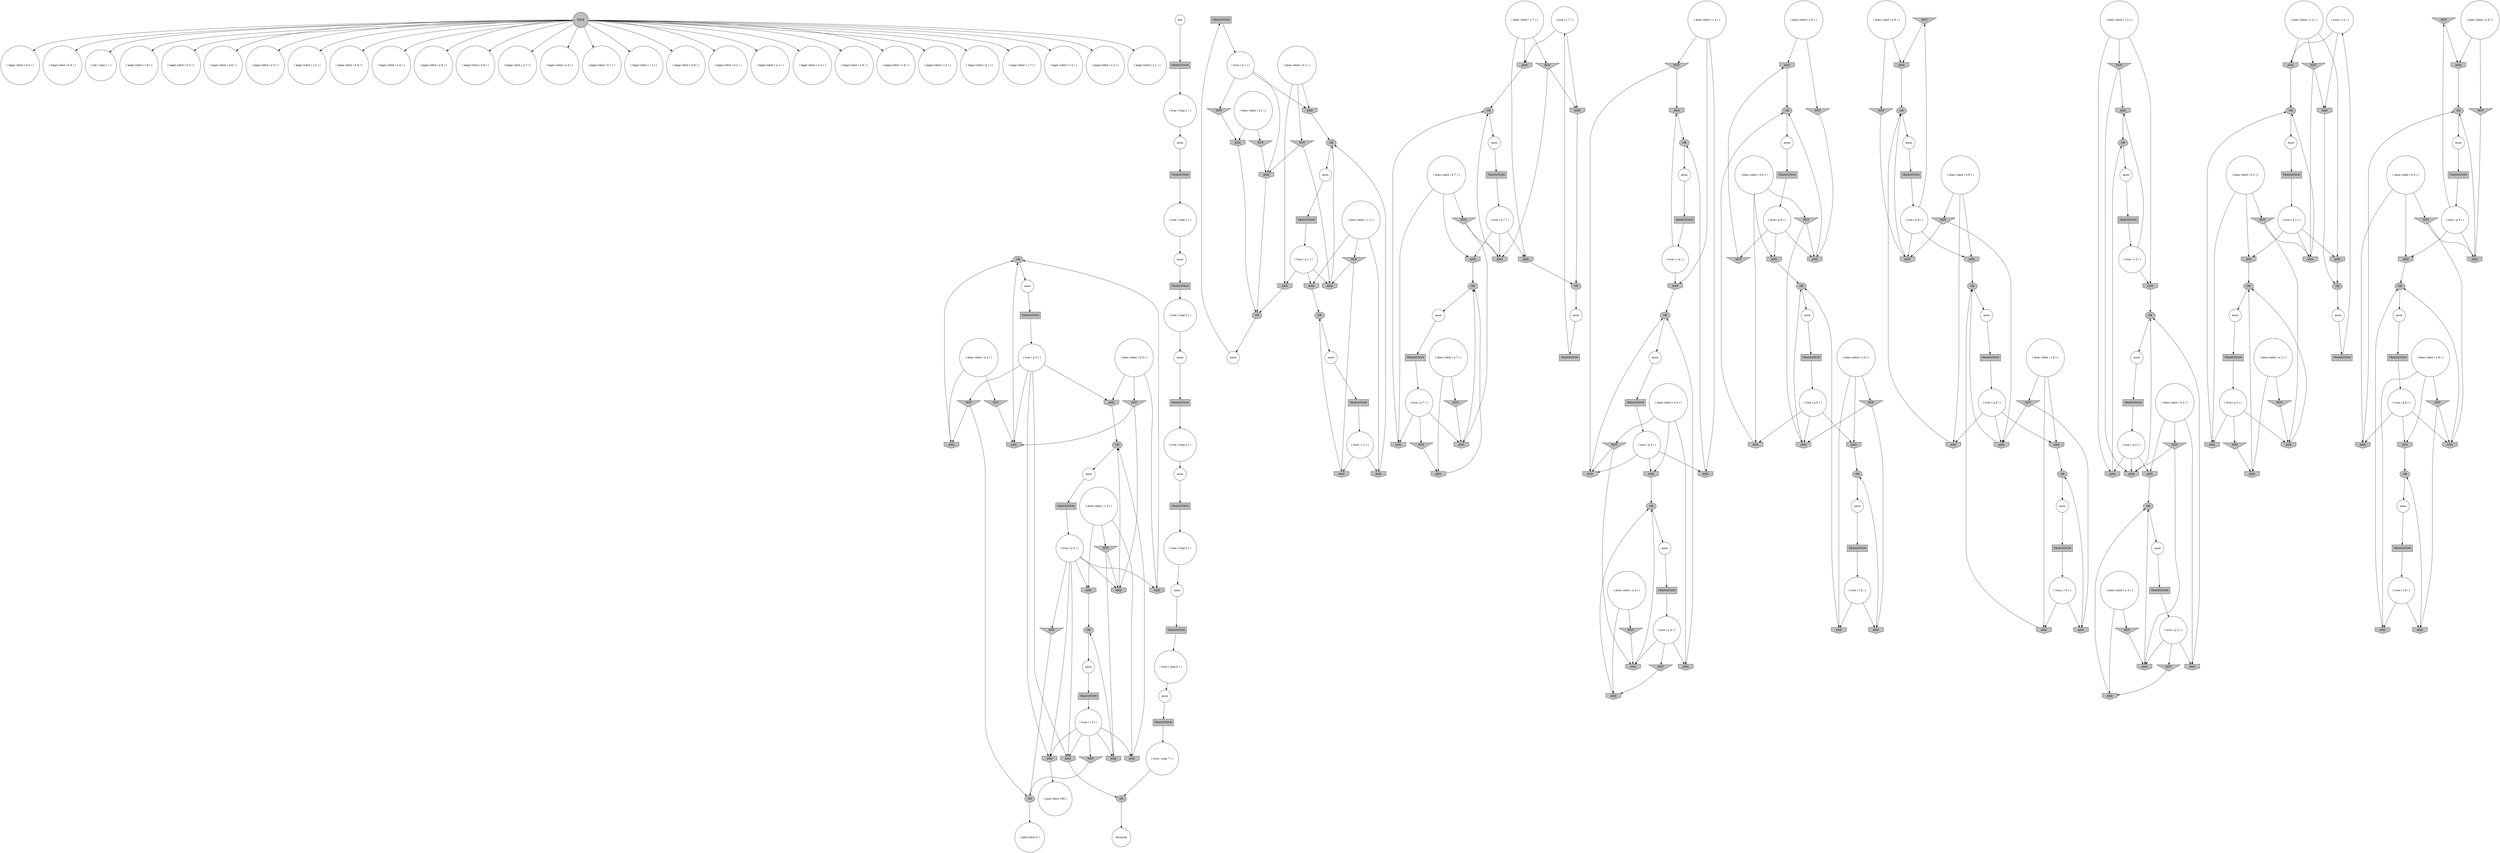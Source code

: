 digraph propNet
{
	"@76d3046"[shape=circle, style= filled, fillcolor=white, label="( legal robot ( b 4 ) )"]; 
	"@54d1f0ad"[shape=ellipse, style= filled, fillcolor=grey, label="OR"]; "@54d1f0ad"->"@2310195c"; 
	"@12d91987"[shape=box, style= filled, fillcolor=grey, label="TRANSITION"]; "@12d91987"->"@55a517bd"; 
	"@cc749e4"[shape=invtriangle, style= filled, fillcolor=grey, label="NOT"]; "@cc749e4"->"@4d12bc7b"; "@cc749e4"->"@34a083f2"; 
	"@62f04dae"[shape=circle, style= filled, fillcolor=white, label="( true ( r 7 ) )"]; "@62f04dae"->"@29d602b3"; "@62f04dae"->"@5c429be9"; 
	"@1d91eb90"[shape=invtriangle, style= filled, fillcolor=grey, label="NOT"]; "@1d91eb90"->"@1f98a654"; "@1d91eb90"->"@54011d95"; 
	"@1ad997f9"[shape=invhouse, style= filled, fillcolor=grey, label="AND"]; "@1ad997f9"->"@4cba8fce"; 
	"@7686b376"[shape=invhouse, style= filled, fillcolor=grey, label="AND"]; "@7686b376"->"@37285252"; 
	"@69c5a33b"[shape=invhouse, style= filled, fillcolor=grey, label="AND"]; "@69c5a33b"->"@75f0f8ff"; 
	"@3e29b849"[shape=invtriangle, style= filled, fillcolor=grey, label="NOT"]; "@3e29b849"->"@2501e081"; 
	"@5fb45ddc"[shape=circle, style= filled, fillcolor=white, label="( true ( p 8 ) )"]; "@5fb45ddc"->"@3e29b849"; "@5fb45ddc"->"@c65fb1"; "@5fb45ddc"->"@17e319a"; 
	"@6001ef4b"[shape=box, style= filled, fillcolor=grey, label="TRANSITION"]; "@6001ef4b"->"@390b755d"; 
	"@117c4779"[shape=circle, style= filled, fillcolor=white, label="( legal robot ( b 5 ) )"]; 
	"@4d83da96"[shape=circle, style= filled, fillcolor=white, label="( init ( step 1 ) )"]; 
	"@6c3744bc"[shape=circle, style= filled, fillcolor=white, label="anon"]; "@6c3744bc"->"@54992725"; 
	"@74914a0a"[shape=invhouse, style= filled, fillcolor=grey, label="AND"]; "@74914a0a"->"@2081ca25"; 
	"@3b48a8e6"[shape=box, style= filled, fillcolor=grey, label="TRANSITION"]; "@3b48a8e6"->"@4c5b55a9"; 
	"@15837e8"[shape=circle, style= filled, fillcolor=white, label="( true ( r 2 ) )"]; "@15837e8"->"@39b1ff47"; "@15837e8"->"@41d753b7"; 
	"@164ca42b"[shape=invtriangle, style= filled, fillcolor=grey, label="NOT"]; "@164ca42b"->"@1ae0e7d"; 
	"@5e53bbfa"[shape=invhouse, style= filled, fillcolor=grey, label="AND"]; "@5e53bbfa"->"@5f99ea3c"; 
	"@70da8742"[shape=invtriangle, style= filled, fillcolor=grey, label="NOT"]; "@70da8742"->"@1ae637f0"; 
	"@466c137c"[shape=invhouse, style= filled, fillcolor=grey, label="AND"]; "@466c137c"->"@47d6b049"; 
	"@190c0fa7"[shape=invhouse, style= filled, fillcolor=grey, label="AND"]; "@190c0fa7"->"@3f9f76a5"; 
	"@4cba8fce"[shape=ellipse, style= filled, fillcolor=grey, label="OR"]; "@4cba8fce"->"@6c3744bc"; 
	"@6204904d"[shape=box, style= filled, fillcolor=grey, label="TRANSITION"]; "@6204904d"->"@2f87fafc"; 
	"@5dbb6a69"[shape=box, style= filled, fillcolor=grey, label="TRANSITION"]; "@5dbb6a69"->"@7cfae78f"; 
	"@6b1af7bb"[shape=box, style= filled, fillcolor=grey, label="TRANSITION"]; "@6b1af7bb"->"@f6a8823"; 
	"@36b1be82"[shape=circle, style= filled, fillcolor=white, label="( legal robot ( c 8 ) )"]; 
	"@9f6f3dc"[shape=circle, style= filled, fillcolor=white, label="anon"]; "@9f6f3dc"->"@12d91987"; 
	"@62e59e40"[shape=circle, style= filled, fillcolor=white, label="( does robot ( c 5 ) )"]; "@62e59e40"->"@3a3f4a21"; "@62e59e40"->"@1d9d96b1"; "@62e59e40"->"@5da0b94d"; 
	"@5da0b94d"[shape=invhouse, style= filled, fillcolor=grey, label="AND"]; "@5da0b94d"->"@4c6030f9"; 
	"@50baa573"[shape=invtriangle, style= filled, fillcolor=grey, label="NOT"]; "@50baa573"->"@dc44a6d"; 
	"@db2e44d"[shape=circle, style= filled, fillcolor=white, label="( true ( r 4 ) )"]; "@db2e44d"->"@1ad997f9"; "@db2e44d"->"@7686b376"; 
	"@c7f5bf9"[shape=invhouse, style= filled, fillcolor=grey, label="AND"]; "@c7f5bf9"->"@54d1f0ad"; 
	"@3e7c609"[shape=invtriangle, style= filled, fillcolor=grey, label="NOT"]; "@3e7c609"->"@dc44a6d"; "@3e7c609"->"@4c18fa85"; 
	"@c65fb1"[shape=invhouse, style= filled, fillcolor=grey, label="AND"]; "@c65fb1"->"@5f99ea3c"; 
	"@1f6b69d7"[shape=circle, style= filled, fillcolor=white, label="anon"]; "@1f6b69d7"->"@1f05562b"; 
	"@17e319a"[shape=invhouse, style= filled, fillcolor=grey, label="AND"]; "@17e319a"->"@37f808e6"; 
	"@758c3b7"[shape=box, style= filled, fillcolor=grey, label="TRANSITION"]; "@758c3b7"->"@32d35f5f"; 
	"@3b0e2558"[shape=ellipse, style= filled, fillcolor=grey, label="OR"]; "@3b0e2558"->"@1db5d2b2"; 
	"@4c18fa85"[shape=invhouse, style= filled, fillcolor=grey, label="AND"]; "@4c18fa85"->"@37285252"; 
	"@2c18b492"[shape=ellipse, style= filled, fillcolor=grey, label="OR"]; "@2c18b492"->"@9f6f3dc"; 
	"@7cd47880"[shape=invhouse, style= filled, fillcolor=grey, label="AND"]; "@7cd47880"->"@5f99ea3c"; 
	"@3a252a17"[shape=ellipse, style= filled, fillcolor=grey, label="OR"]; "@3a252a17"->"@5dee69d3"; 
	"@6fa37fac"[shape=circle, style= filled, fillcolor=white, label="( legal robot ( b 3 ) )"]; 
	"@31987298"[shape=box, style= filled, fillcolor=grey, label="TRANSITION"]; "@31987298"->"@5ec22978"; 
	"@47d6b049"[shape=ellipse, style= filled, fillcolor=grey, label="OR"]; "@47d6b049"->"@5fcfad77"; 
	"@216feee5"[shape=invtriangle, style= filled, fillcolor=grey, label="NOT"]; "@216feee5"->"@5e53bbfa"; "@216feee5"->"@17e319a"; 
	"@67afe460"[shape=circle, style= filled, fillcolor=white, label="anon"]; "@67afe460"->"@7ddc6a9d"; 
	"@506dd108"[shape=box, style= filled, fillcolor=grey, label="TRANSITION"]; "@506dd108"->"@477baf4"; 
	"@1695ef17"[shape=doublecircle, style= filled, fillcolor=grey, label="TRUE"]; "@1695ef17"->"@76d3046"; "@1695ef17"->"@71e852be"; "@1695ef17"->"@4b90725e"; "@1695ef17"->"@85e57"; "@1695ef17"->"@2c4f71a3"; "@1695ef17"->"@c4c7e10"; "@1695ef17"->"@762d80ae"; "@1695ef17"->"@6fa37fac"; "@1695ef17"->"@b83d59c"; "@1695ef17"->"@117c4779"; "@1695ef17"->"@255b5c1f"; "@1695ef17"->"@61697d14"; "@1695ef17"->"@4d83da96"; "@1695ef17"->"@763861e6"; "@1695ef17"->"@2a5b8e8c"; "@1695ef17"->"@57132e76"; "@1695ef17"->"@13ad9b0f"; "@1695ef17"->"@5492de02"; "@1695ef17"->"@7844a013"; "@1695ef17"->"@39fb9fb3"; "@1695ef17"->"@60eb9f0d"; "@1695ef17"->"@d174031"; "@1695ef17"->"@7c3cfaab"; "@1695ef17"->"@36b1be82"; "@1695ef17"->"@4f5264db"; "@1695ef17"->"@2569a1c5"; "@1695ef17"->"@717757ad"; "@1695ef17"->"@10fd0a62"; 
	"@4a018e1b"[shape=circle, style= filled, fillcolor=white, label="anon"]; "@4a018e1b"->"@6204904d"; 
	"@1b2ede8"[shape=invtriangle, style= filled, fillcolor=grey, label="NOT"]; "@1b2ede8"->"@74914a0a"; "@1b2ede8"->"@a211b37"; 
	"@114c02d4"[shape=invhouse, style= filled, fillcolor=grey, label="AND"]; "@114c02d4"->"@54d1f0ad"; 
	"@2bb64b70"[shape=invtriangle, style= filled, fillcolor=grey, label="NOT"]; "@2bb64b70"->"@4d12bc7b"; 
	"@49c88f2b"[shape=circle, style= filled, fillcolor=white, label="( does robot ( a 5 ) )"]; "@49c88f2b"->"@e2f75e5"; "@49c88f2b"->"@114c02d4"; 
	"@5492de02"[shape=circle, style= filled, fillcolor=white, label="( legal robot ( a 2 ) )"]; 
	"@9eae15f"[shape=circle, style= filled, fillcolor=white, label="( true ( step 1 ) )"]; "@9eae15f"->"@3a4c585f"; 
	"@381bd13"[shape=circle, style= filled, fillcolor=white, label="( true ( q 3 ) )"]; "@381bd13"->"@4302df5"; "@381bd13"->"@20e64795"; "@381bd13"->"@a211b37"; 
	"@68f51766"[shape=invhouse, style= filled, fillcolor=grey, label="AND"]; "@68f51766"->"@3bd85e85"; 
	"@79b2591c"[shape=ellipse, style= filled, fillcolor=grey, label="OR"]; "@79b2591c"->"@2bf87baf"; 
	"@2f87fafc"[shape=circle, style= filled, fillcolor=white, label="( true ( p 7 ) )"]; "@2f87fafc"->"@1f98a654"; "@2f87fafc"->"@388eed76"; "@2f87fafc"->"@455bfaf"; 
	"@430a14ad"[shape=circle, style= filled, fillcolor=white, label="anon"]; "@430a14ad"->"@175c30f6"; 
	"@2d6f4ce0"[shape=invhouse, style= filled, fillcolor=grey, label="AND"]; "@2d6f4ce0"->"@3b8590c5"; 
	"@db2b10a"[shape=circle, style= filled, fillcolor=white, label="( does robot ( a 8 ) )"]; "@db2b10a"->"@4e850e8c"; "@db2b10a"->"@2501e081"; 
	"@52f9cbe5"[shape=circle, style= filled, fillcolor=white, label="( does robot ( b 3 ) )"]; "@52f9cbe5"->"@db951f2"; "@52f9cbe5"->"@20e64795"; "@52f9cbe5"->"@2e7857a5"; 
	"@4b90725e"[shape=circle, style= filled, fillcolor=white, label="( legal robot ( a 5 ) )"]; 
	"@4302df5"[shape=invhouse, style= filled, fillcolor=grey, label="AND"]; "@4302df5"->"@2081ca25"; 
	"@7794566d"[shape=circle, style= filled, fillcolor=white, label="( does robot ( a 1 ) )"]; "@7794566d"->"@2bb64b70"; "@7794566d"->"@28c4b5f"; 
	"@2501e081"[shape=invhouse, style= filled, fillcolor=grey, label="AND"]; "@2501e081"->"@37f808e6"; 
	"@57044c5"[shape=circle, style= filled, fillcolor=white, label="( does robot ( c 4 ) )"]; "@57044c5"->"@7686b376"; "@57044c5"->"@657a7adf"; "@57044c5"->"@215a3a92"; 
	"@175c30f6"[shape=box, style= filled, fillcolor=grey, label="TRANSITION"]; "@175c30f6"->"@31f9b804"; 
	"@23f2bc83"[shape=invhouse, style= filled, fillcolor=grey, label="AND"]; "@23f2bc83"->"@3b0e2558"; 
	"@2e7857a5"[shape=invhouse, style= filled, fillcolor=grey, label="AND"]; "@2e7857a5"->"@79b2591c"; 
	"@4dc4e792"[shape=invtriangle, style= filled, fillcolor=grey, label="NOT"]; "@4dc4e792"->"@111bda67"; "@4dc4e792"->"@4de514a9"; 
	"@1ae637f0"[shape=invhouse, style= filled, fillcolor=grey, label="AND"]; "@1ae637f0"->"@1e646bfb"; 
	"@762d80ae"[shape=circle, style= filled, fillcolor=white, label="( legal robot ( a 8 ) )"]; 
	"@5b13cf49"[shape=invhouse, style= filled, fillcolor=grey, label="AND"]; "@5b13cf49"->"@5130500f"; 
	"@6cb1cb25"[shape=invhouse, style= filled, fillcolor=grey, label="AND"]; "@6cb1cb25"->"@7696e4c"; 
	"@43179c1c"[shape=ellipse, style= filled, fillcolor=grey, label="OR"]; "@43179c1c"->"@430a14ad"; 
	"@3b3e3940"[shape=invhouse, style= filled, fillcolor=grey, label="AND"]; "@3b3e3940"->"@43179c1c"; 
	"@59b68d78"[shape=box, style= filled, fillcolor=grey, label="TRANSITION"]; "@59b68d78"->"@58cbffde"; 
	"@280c3c44"[shape=box, style= filled, fillcolor=grey, label="TRANSITION"]; "@280c3c44"->"@4c68059"; 
	"@4f65cbd2"[shape=invtriangle, style= filled, fillcolor=grey, label="NOT"]; "@4f65cbd2"->"@3f8771dc"; 
	"@2310195c"[shape=circle, style= filled, fillcolor=white, label="anon"]; "@2310195c"->"@7aa36771"; 
	"@190a0d51"[shape=circle, style= filled, fillcolor=white, label="( does robot ( c 7 ) )"]; "@190a0d51"->"@5c429be9"; "@190a0d51"->"@466c137c"; "@190a0d51"->"@57004a1a"; 
	"@73c28517"[shape=ellipse, style= filled, fillcolor=grey, label="OR"]; "@73c28517"->"@67afe460"; 
	"@5dee69d3"[shape=circle, style= filled, fillcolor=white, label="anon"]; "@5dee69d3"->"@44ec366a"; 
	"@57f55cae"[shape=circle, style= filled, fillcolor=white, label="anon"]; "@57f55cae"->"@377e4cec"; 
	"@79ec41c0"[shape=circle, style= filled, fillcolor=white, label="( true ( step 3 ) )"]; "@79ec41c0"->"@23ae81ab"; 
	"@1db5d2b2"[shape=circle, style= filled, fillcolor=white, label="anon"]; "@1db5d2b2"->"@3b474392"; 
	"@199de181"[shape=box, style= filled, fillcolor=grey, label="TRANSITION"]; "@199de181"->"@7be758ca"; 
	"@22c8ebd6"[shape=invhouse, style= filled, fillcolor=grey, label="AND"]; "@22c8ebd6"->"@3b0e2558"; 
	"@724a2dd4"[shape=invhouse, style= filled, fillcolor=grey, label="AND"]; "@724a2dd4"->"@3b0e2558"; 
	"@55a517bd"[shape=circle, style= filled, fillcolor=white, label="( true ( p 1 ) )"]; "@55a517bd"->"@5afc0f5"; "@55a517bd"->"@26a150e"; "@55a517bd"->"@4d12bc7b"; 
	"@561140db"[shape=invtriangle, style= filled, fillcolor=grey, label="NOT"]; "@561140db"->"@6b91602"; 
	"@15f7dbd8"[shape=circle, style= filled, fillcolor=white, label="( does robot ( a 7 ) )"]; "@15f7dbd8"->"@199b7c62"; "@15f7dbd8"->"@43824d2c"; 
	"@32d35f5f"[shape=circle, style= filled, fillcolor=white, label="( true ( p 9 ) )"]; "@32d35f5f"->"@70da8742"; "@32d35f5f"->"@74bffc3a"; "@32d35f5f"->"@68f51766"; 
	"@1e929ba3"[shape=invhouse, style= filled, fillcolor=grey, label="AND"]; "@1e929ba3"->"@3a252a17"; 
	"@54b4b0a4"[shape=invhouse, style= filled, fillcolor=grey, label="AND"]; "@54b4b0a4"->"@79b2591c"; 
	"@448be1c9"[shape=invhouse, style= filled, fillcolor=grey, label="AND"]; "@448be1c9"->"@3bd85e85"; 
	"@dc44a6d"[shape=invhouse, style= filled, fillcolor=grey, label="AND"]; "@dc44a6d"->"@44f1b25e"; 
	"@1f05562b"[shape=box, style= filled, fillcolor=grey, label="TRANSITION"]; "@1f05562b"->"@34f34071"; 
	"@6feb139e"[shape=invhouse, style= filled, fillcolor=grey, label="AND"]; "@6feb139e"->"@69f4b0dc"; 
	"@3484fdbc"[shape=circle, style= filled, fillcolor=white, label="( does robot ( a 9 ) )"]; "@3484fdbc"->"@1ae637f0"; "@3484fdbc"->"@72e5c94"; 
	"@4c5b55a9"[shape=circle, style= filled, fillcolor=white, label="( true ( step 5 ) )"]; "@4c5b55a9"->"@4f9d4f7"; 
	"@388eed76"[shape=invhouse, style= filled, fillcolor=grey, label="AND"]; "@388eed76"->"@c1bb35b"; 
	"@3ad8326d"[shape=circle, style= filled, fillcolor=white, label="anon"]; "@3ad8326d"->"@506dd108"; 
	"@72e5c94"[shape=invtriangle, style= filled, fillcolor=grey, label="NOT"]; "@72e5c94"->"@74bffc3a"; 
	"@40930120"[shape=circle, style= filled, fillcolor=white, label="anon"]; "@40930120"->"@3b48a8e6"; 
	"@30f49e8f"[shape=invhouse, style= filled, fillcolor=grey, label="AND"]; "@30f49e8f"->"@40128340"; 
	"@43824d2c"[shape=invtriangle, style= filled, fillcolor=grey, label="NOT"]; "@43824d2c"->"@1f98a654"; 
	"@b04bce3"[shape=invtriangle, style= filled, fillcolor=grey, label="NOT"]; "@b04bce3"->"@640ce0bb"; 
	"@5afc0f5"[shape=invhouse, style= filled, fillcolor=grey, label="AND"]; "@5afc0f5"->"@51bfa303"; 
	"@3bad0d89"[shape=invtriangle, style= filled, fillcolor=grey, label="NOT"]; "@3bad0d89"->"@5e53bbfa"; "@3bad0d89"->"@3850620f"; 
	"@c4c7e10"[shape=circle, style= filled, fillcolor=white, label="( legal robot ( a 6 ) )"]; 
	"@1d9d96b1"[shape=invhouse, style= filled, fillcolor=grey, label="AND"]; "@1d9d96b1"->"@4ad38c3d"; 
	"@591bfcbe"[shape=invhouse, style= filled, fillcolor=grey, label="AND"]; "@591bfcbe"->"@37285252"; 
	"@4c3fe94a"[shape=box, style= filled, fillcolor=grey, label="TRANSITION"]; "@4c3fe94a"->"@6c7a3a30"; 
	"@7433c78b"[shape=invhouse, style= filled, fillcolor=grey, label="AND"]; "@7433c78b"->"@73c28517"; 
	"@4fe2fe5d"[shape=invhouse, style= filled, fillcolor=grey, label="AND"]; "@4fe2fe5d"->"@1e646bfb"; 
	"@699dd97b"[shape=invhouse, style= filled, fillcolor=grey, label="AND"]; "@699dd97b"->"@2d97d09f"; 
	"@34f34071"[shape=circle, style= filled, fillcolor=white, label="( true ( p 6 ) )"]; "@34f34071"->"@72d8978c"; "@34f34071"->"@22c8ebd6"; "@34f34071"->"@6b91602"; 
	"@7be758ca"[shape=circle, style= filled, fillcolor=white, label="( true ( q 4 ) )"]; "@7be758ca"->"@1286d597"; "@7be758ca"->"@4c18fa85"; "@7be758ca"->"@215a3a92"; 
	"@615724a0"[shape=invtriangle, style= filled, fillcolor=grey, label="NOT"]; "@615724a0"->"@3f8771dc"; 
	"@26a150e"[shape=invtriangle, style= filled, fillcolor=grey, label="NOT"]; "@26a150e"->"@28c4b5f"; 
	"@61335b86"[shape=circle, style= filled, fillcolor=white, label="( does robot ( c 8 ) )"]; "@61335b86"->"@3bad0d89"; "@61335b86"->"@7cd47880"; "@61335b86"->"@2d6f4ce0"; 
	"@6b91602"[shape=invhouse, style= filled, fillcolor=grey, label="AND"]; "@6b91602"->"@75f0f8ff"; 
	"@6f0e0eb5"[shape=circle, style= filled, fillcolor=white, label="( does robot ( b 4 ) )"]; "@6f0e0eb5"->"@1286d597"; "@6f0e0eb5"->"@591bfcbe"; "@6f0e0eb5"->"@3e7c609"; 
	"@3403f5a0"[shape=ellipse, style= filled, fillcolor=grey, label="OR"]; "@3403f5a0"->"@6ff2f60d"; 
	"@3f2f529b"[shape=circle, style= filled, fillcolor=white, label="anon"]; "@3f2f529b"->"@59b68d78"; 
	"@77ed2061"[shape=box, style= filled, fillcolor=grey, label="TRANSITION"]; "@77ed2061"->"@16369fdc"; 
	"@70e8fdc9"[shape=box, style= filled, fillcolor=grey, label="TRANSITION"]; "@70e8fdc9"->"@72bdec44"; 
	"@1286d597"[shape=invhouse, style= filled, fillcolor=grey, label="AND"]; "@1286d597"->"@44f1b25e"; 
	"@57004a1a"[shape=invtriangle, style= filled, fillcolor=grey, label="NOT"]; "@57004a1a"->"@29d602b3"; "@57004a1a"->"@54011d95"; 
	"@74bffc3a"[shape=invhouse, style= filled, fillcolor=grey, label="AND"]; "@74bffc3a"->"@1e646bfb"; 
	"@41d753b7"[shape=invhouse, style= filled, fillcolor=grey, label="AND"]; "@41d753b7"->"@73c28517"; 
	"@455bfaf"[shape=invtriangle, style= filled, fillcolor=grey, label="NOT"]; "@455bfaf"->"@199b7c62"; 
	"@7ddc6a9d"[shape=box, style= filled, fillcolor=grey, label="TRANSITION"]; "@7ddc6a9d"->"@15837e8"; 
	"@2630a895"[shape=invtriangle, style= filled, fillcolor=grey, label="NOT"]; "@2630a895"->"@3b3e3940"; "@2630a895"->"@448be1c9"; 
	"@28fe53cf"[shape=circle, style= filled, fillcolor=white, label="anon"]; "@28fe53cf"->"@64610fa"; 
	"@5130500f"[shape=ellipse, style= filled, fillcolor=grey, label="OR"]; "@5130500f"->"@3ad8326d"; 
	"@d6d46d7"[shape=invtriangle, style= filled, fillcolor=grey, label="NOT"]; "@d6d46d7"->"@41d753b7"; "@d6d46d7"->"@145d424"; 
	"@7f66ff9c"[shape=circle, style= filled, fillcolor=white, label="anon"]; "@7f66ff9c"->"@280c3c44"; 
	"@4c6030f9"[shape=ellipse, style= filled, fillcolor=grey, label="OR"]; "@4c6030f9"->"@3f2f529b"; 
	"@10fd0a62"[shape=circle, style= filled, fillcolor=white, label="( legal robot ( a 1 ) )"]; 
	"@3b474392"[shape=box, style= filled, fillcolor=grey, label="TRANSITION"]; "@3b474392"->"@15364ee5"; 
	"@7d1050be"[shape=circle, style= filled, fillcolor=white, label="anon"]; "@7d1050be"->"@5af6e15e"; 
	"@71e852be"[shape=circle, style= filled, fillcolor=white, label="( legal robot ( a 9 ) )"]; 
	"@69c1f2c"[shape=circle, style= filled, fillcolor=white, label="anon"]; "@69c1f2c"->"@6001ef4b"; 
	"@db951f2"[shape=invtriangle, style= filled, fillcolor=grey, label="NOT"]; "@db951f2"->"@640ce0bb"; "@db951f2"->"@a211b37"; 
	"@40128340"[shape=ellipse, style= filled, fillcolor=grey, label="OR"]; "@40128340"->"@7f66ff9c"; 
	"@3a3f4a21"[shape=invtriangle, style= filled, fillcolor=grey, label="NOT"]; "@3a3f4a21"->"@6efbfb30"; "@3a3f4a21"->"@111bda67"; 
	"@3850620f"[shape=invhouse, style= filled, fillcolor=grey, label="AND"]; "@3850620f"->"@3b8590c5"; 
	"@55444319"[shape=circle, style= filled, fillcolor=white, label="( goal robot 0 )"]; 
	"@5c429be9"[shape=invhouse, style= filled, fillcolor=grey, label="AND"]; "@5c429be9"->"@c1bb35b"; 
	"@39ce9085"[shape=circle, style= filled, fillcolor=white, label="( does robot ( b 6 ) )"]; "@39ce9085"->"@3b961a84"; "@39ce9085"->"@22c8ebd6"; "@39ce9085"->"@28722969"; 
	"@b45c414"[shape=invtriangle, style= filled, fillcolor=grey, label="NOT"]; "@b45c414"->"@3f8771dc"; "@b45c414"->"@114c02d4"; 
	"@5f99ea3c"[shape=ellipse, style= filled, fillcolor=grey, label="OR"]; "@5f99ea3c"->"@71e13a2c"; 
	"@b83d59c"[shape=circle, style= filled, fillcolor=white, label="( legal robot ( b 6 ) )"]; 
	"@22c393a1"[shape=circle, style= filled, fillcolor=white, label="( does robot ( a 6 ) )"]; "@22c393a1"->"@69c5a33b"; "@22c393a1"->"@561140db"; 
	"@256b352c"[shape=circle, style= filled, fillcolor=white, label="( does robot ( b 8 ) )"]; "@256b352c"->"@c65fb1"; "@256b352c"->"@4d8ef117"; "@256b352c"->"@216feee5"; 
	"@7696e4c"[shape=ellipse, style= filled, fillcolor=grey, label="OR"]; "@7696e4c"->"@1ac84361"; 
	"@6c7a3a30"[shape=circle, style= filled, fillcolor=white, label="( true ( step 2 ) )"]; "@6c7a3a30"->"@11e3c2c6"; 
	"@3b961a84"[shape=invhouse, style= filled, fillcolor=grey, label="AND"]; "@3b961a84"->"@75f0f8ff"; 
	"@640ce0bb"[shape=invhouse, style= filled, fillcolor=grey, label="AND"]; "@640ce0bb"->"@3403f5a0"; 
	"@153d4c49"[shape=circle, style= filled, fillcolor=white, label="( true ( q 7 ) )"]; "@153d4c49"->"@699dd97b"; "@153d4c49"->"@466c137c"; "@153d4c49"->"@54011d95"; 
	"@57132e76"[shape=circle, style= filled, fillcolor=white, label="( legal robot ( b 8 ) )"]; 
	"@4c68059"[shape=circle, style= filled, fillcolor=white, label="( true ( r 1 ) )"]; "@4c68059"->"@30f49e8f"; "@4c68059"->"@174da86b"; 
	"@4b5a4a77"[shape=circle, style= filled, fillcolor=white, label="( true ( q 8 ) )"]; "@4b5a4a77"->"@5e53bbfa"; "@4b5a4a77"->"@4d8ef117"; "@4b5a4a77"->"@2d6f4ce0"; 
	"@15364ee5"[shape=circle, style= filled, fillcolor=white, label="( true ( q 6 ) )"]; "@15364ee5"->"@3b961a84"; "@15364ee5"->"@23f2bc83"; "@15364ee5"->"@5b13cf49"; 
	"@71d0e17a"[shape=circle, style= filled, fillcolor=white, label="anon"]; "@71d0e17a"->"@c601f3f"; 
	"@1e4276fd"[shape=circle, style= filled, fillcolor=white, label="( does robot ( b 7 ) )"]; "@1e4276fd"->"@699dd97b"; "@1e4276fd"->"@1d91eb90"; "@1e4276fd"->"@388eed76"; 
	"@4190d536"[shape=invtriangle, style= filled, fillcolor=grey, label="NOT"]; "@4190d536"->"@b9deddb"; 
	"@7c3cfaab"[shape=circle, style= filled, fillcolor=white, label="( legal robot ( b 1 ) )"]; 
	"@c387202"[shape=circle, style= filled, fillcolor=white, label="( does robot ( b 5 ) )"]; "@c387202"->"@6b064b80"; "@c387202"->"@c7f5bf9"; "@c387202"->"@4dc4e792"; 
	"@10bfb545"[shape=circle, style= filled, fillcolor=white, label="( does robot ( b 2 ) )"]; "@10bfb545"->"@6cb1cb25"; "@10bfb545"->"@1e929ba3"; "@10bfb545"->"@1a15cd9a"; 
	"@7e266b44"[shape=circle, style= filled, fillcolor=white, label="terminal"]; 
	"@3a4c585f"[shape=circle, style= filled, fillcolor=white, label="anon"]; "@3a4c585f"->"@4c3fe94a"; 
	"@72bdec44"[shape=circle, style= filled, fillcolor=white, label="( true ( r 8 ) )"]; "@72bdec44"->"@3850620f"; "@72bdec44"->"@7cd47880"; 
	"@717757ad"[shape=circle, style= filled, fillcolor=white, label="( legal robot ( c 2 ) )"]; 
	"@5ec22978"[shape=circle, style= filled, fillcolor=white, label="( true ( p 3 ) )"]; "@5ec22978"->"@640ce0bb"; "@5ec22978"->"@164ca42b"; "@5ec22978"->"@2e7857a5"; 
	"@5637dde9"[shape=invhouse, style= filled, fillcolor=grey, label="AND"]; "@5637dde9"->"@5130500f"; 
	"@6ff2f60d"[shape=circle, style= filled, fillcolor=white, label="anon"]; "@6ff2f60d"->"@31987298"; 
	"@7bfd25ce"[shape=invhouse, style= filled, fillcolor=grey, label="AND"]; "@7bfd25ce"->"@2c18b492"; 
	"@7a258c74"[shape=circle, style= filled, fillcolor=white, label="anon"]; "@7a258c74"->"@1f48b272"; 
	"@51bfa303"[shape=ellipse, style= filled, fillcolor=grey, label="OR"]; "@51bfa303"->"@7c6743e2"; 
	"@6cb101cf"[shape=circle, style= filled, fillcolor=white, label="( true ( step 4 ) )"]; "@6cb101cf"->"@40930120"; 
	"@59e14a78"[shape=invtriangle, style= filled, fillcolor=grey, label="NOT"]; "@59e14a78"->"@55e03a61"; 
	"@28c4b5f"[shape=invhouse, style= filled, fillcolor=grey, label="AND"]; "@28c4b5f"->"@2c18b492"; 
	"@7cfae78f"[shape=circle, style= filled, fillcolor=white, label="( true ( step 6 ) )"]; "@7cfae78f"->"@71d0e17a"; 
	"@3834a1c8"[shape=circle, style= filled, fillcolor=white, label="anon"]; "@3834a1c8"->"@199de181"; 
	"@71e13a2c"[shape=circle, style= filled, fillcolor=white, label="anon"]; "@71e13a2c"->"@6fe88c7f"; 
	"@255b5c1f"[shape=circle, style= filled, fillcolor=white, label="( legal robot ( a 7 ) )"]; 
	"@4de514a9"[shape=invhouse, style= filled, fillcolor=grey, label="AND"]; "@4de514a9"->"@54d1f0ad"; 
	"@64610fa"[shape=box, style= filled, fillcolor=grey, label="TRANSITION"]; "@64610fa"->"@225bcd91"; 
	"@28722969"[shape=invtriangle, style= filled, fillcolor=grey, label="NOT"]; "@28722969"->"@6b91602"; "@28722969"->"@23f2bc83"; 
	"@763861e6"[shape=circle, style= filled, fillcolor=white, label="( legal robot ( b 7 ) )"]; 
	"@2a5b8e8c"[shape=circle, style= filled, fillcolor=white, label="( legal robot ( c 1 ) )"]; 
	"@b9deddb"[shape=invhouse, style= filled, fillcolor=grey, label="AND"]; "@b9deddb"->"@3a252a17"; 
	"@173dcf55"[shape=box, style= filled, fillcolor=grey, label="TRANSITION"]; "@173dcf55"->"@6cb101cf"; 
	"@11dba9f9"[shape=circle, style= filled, fillcolor=white, label="init"]; "@11dba9f9"->"@6c742397"; 
	"@6efbfb30"[shape=invhouse, style= filled, fillcolor=grey, label="AND"]; "@6efbfb30"->"@4ad38c3d"; 
	"@4c18e99"[shape=circle, style= filled, fillcolor=white, label="( true ( step 7 ) )"]; "@4c18e99"->"@3f9f76a5"; 
	"@20b124fa"[shape=invtriangle, style= filled, fillcolor=grey, label="NOT"]; "@20b124fa"->"@4df2a9da"; 
	"@f6a8823"[shape=circle, style= filled, fillcolor=white, label="( true ( q 2 ) )"]; "@f6a8823"->"@1e929ba3"; "@f6a8823"->"@145d424"; "@f6a8823"->"@7433c78b"; 
	"@44f1b25e"[shape=ellipse, style= filled, fillcolor=grey, label="OR"]; "@44f1b25e"->"@57f55cae"; 
	"@1a15cd9a"[shape=invtriangle, style= filled, fillcolor=grey, label="NOT"]; "@1a15cd9a"->"@145d424"; "@1a15cd9a"->"@55e03a61"; 
	"@58cbffde"[shape=circle, style= filled, fillcolor=white, label="( true ( q 5 ) )"]; "@58cbffde"->"@111bda67"; "@58cbffde"->"@615724a0"; "@58cbffde"->"@190c0fa7"; "@58cbffde"->"@1d9d96b1"; "@58cbffde"->"@6feb139e"; "@58cbffde"->"@c7f5bf9"; 
	"@f8b7298"[shape=box, style= filled, fillcolor=grey, label="TRANSITION"]; "@f8b7298"->"@79ec41c0"; 
	"@a211b37"[shape=invhouse, style= filled, fillcolor=grey, label="AND"]; "@a211b37"->"@79b2591c"; 
	"@39b1ff47"[shape=invhouse, style= filled, fillcolor=grey, label="AND"]; "@39b1ff47"->"@7696e4c"; 
	"@7c6743e2"[shape=circle, style= filled, fillcolor=white, label="anon"]; "@7c6743e2"->"@77ed2061"; 
	"@3c6e4ba6"[shape=circle, style= filled, fillcolor=white, label="( true ( p 4 ) )"]; "@3c6e4ba6"->"@20b124fa"; "@3c6e4ba6"->"@dc44a6d"; "@3c6e4ba6"->"@591bfcbe"; 
	"@1ac84361"[shape=circle, style= filled, fillcolor=white, label="anon"]; "@1ac84361"->"@6b1af7bb"; 
	"@6fc41e49"[shape=invtriangle, style= filled, fillcolor=grey, label="NOT"]; "@6fc41e49"->"@30f49e8f"; "@6fc41e49"->"@34a083f2"; 
	"@4f5264db"[shape=circle, style= filled, fillcolor=white, label="( legal robot ( c 7 ) )"]; 
	"@2bf87baf"[shape=circle, style= filled, fillcolor=white, label="anon"]; "@2bf87baf"->"@c106121"; 
	"@66d7a9c9"[shape=circle, style= filled, fillcolor=white, label="( true ( p 5 ) )"]; "@66d7a9c9"->"@b45c414"; "@66d7a9c9"->"@190c0fa7"; "@66d7a9c9"->"@4de514a9"; "@66d7a9c9"->"@6feb139e"; "@66d7a9c9"->"@6b064b80"; 
	"@3bd85e85"[shape=ellipse, style= filled, fillcolor=grey, label="OR"]; "@3bd85e85"->"@7a258c74"; 
	"@3f9f76a5"[shape=ellipse, style= filled, fillcolor=grey, label="OR"]; "@3f9f76a5"->"@7e266b44"; 
	"@1f98a654"[shape=invhouse, style= filled, fillcolor=grey, label="AND"]; "@1f98a654"->"@2d97d09f"; 
	"@c9021e3"[shape=circle, style= filled, fillcolor=white, label="( true ( p 2 ) )"]; "@c9021e3"->"@4190d536"; "@c9021e3"->"@6cb1cb25"; "@c9021e3"->"@55e03a61"; 
	"@6b064b80"[shape=invhouse, style= filled, fillcolor=grey, label="AND"]; "@6b064b80"->"@4c6030f9"; 
	"@225bcd91"[shape=circle, style= filled, fillcolor=white, label="( true ( r 3 ) )"]; "@225bcd91"->"@54b4b0a4"; "@225bcd91"->"@74914a0a"; 
	"@72d8978c"[shape=invtriangle, style= filled, fillcolor=grey, label="NOT"]; "@72d8978c"->"@69c5a33b"; 
	"@31f9b804"[shape=circle, style= filled, fillcolor=white, label="( true ( r 9 ) )"]; "@31f9b804"->"@3b3e3940"; "@31f9b804"->"@10ba5a81"; 
	"@11e3c2c6"[shape=circle, style= filled, fillcolor=white, label="anon"]; "@11e3c2c6"->"@f8b7298"; 
	"@85e57"[shape=circle, style= filled, fillcolor=white, label="( legal robot ( c 3 ) )"]; 
	"@52ed3b53"[shape=circle, style= filled, fillcolor=white, label="anon"]; "@52ed3b53"->"@758c3b7"; 
	"@1e646bfb"[shape=ellipse, style= filled, fillcolor=grey, label="OR"]; "@1e646bfb"->"@52ed3b53"; 
	"@2c4f71a3"[shape=circle, style= filled, fillcolor=white, label="( legal robot ( b 9 ) )"]; 
	"@377e4cec"[shape=box, style= filled, fillcolor=grey, label="TRANSITION"]; "@377e4cec"->"@3c6e4ba6"; 
	"@54eeabe8"[shape=circle, style= filled, fillcolor=white, label="( does robot ( c 2 ) )"]; "@54eeabe8"->"@39b1ff47"; "@54eeabe8"->"@d6d46d7"; "@54eeabe8"->"@7433c78b"; 
	"@10ba5a81"[shape=invhouse, style= filled, fillcolor=grey, label="AND"]; "@10ba5a81"->"@3bd85e85"; 
	"@34a083f2"[shape=invhouse, style= filled, fillcolor=grey, label="AND"]; "@34a083f2"->"@51bfa303"; 
	"@1adbbe8b"[shape=circle, style= filled, fillcolor=white, label="( does robot ( a 4 ) )"]; "@1adbbe8b"->"@50baa573"; "@1adbbe8b"->"@4df2a9da"; 
	"@43a544a5"[shape=box, style= filled, fillcolor=grey, label="TRANSITION"]; "@43a544a5"->"@153d4c49"; 
	"@54992725"[shape=box, style= filled, fillcolor=grey, label="TRANSITION"]; "@54992725"->"@db2e44d"; 
	"@61697d14"[shape=circle, style= filled, fillcolor=white, label="( legal robot ( a 3 ) )"]; 
	"@23ae81ab"[shape=circle, style= filled, fillcolor=white, label="anon"]; "@23ae81ab"->"@173dcf55"; 
	"@2d97d09f"[shape=ellipse, style= filled, fillcolor=grey, label="OR"]; "@2d97d09f"->"@4a018e1b"; 
	"@5fcfad77"[shape=circle, style= filled, fillcolor=white, label="anon"]; "@5fcfad77"->"@25927275"; 
	"@e2f75e5"[shape=invtriangle, style= filled, fillcolor=grey, label="NOT"]; "@e2f75e5"->"@4de514a9"; 
	"@29d602b3"[shape=invhouse, style= filled, fillcolor=grey, label="AND"]; "@29d602b3"->"@47d6b049"; 
	"@6fe88c7f"[shape=box, style= filled, fillcolor=grey, label="TRANSITION"]; "@6fe88c7f"->"@4b5a4a77"; 
	"@4f9d4f7"[shape=circle, style= filled, fillcolor=white, label="anon"]; "@4f9d4f7"->"@5dbb6a69"; 
	"@174da86b"[shape=invhouse, style= filled, fillcolor=grey, label="AND"]; "@174da86b"->"@51bfa303"; 
	"@13ad9b0f"[shape=circle, style= filled, fillcolor=white, label="( legal robot ( b 2 ) )"]; 
	"@7844a013"[shape=circle, style= filled, fillcolor=white, label="( legal robot ( a 4 ) )"]; 
	"@4d8ef117"[shape=invhouse, style= filled, fillcolor=grey, label="AND"]; "@4d8ef117"->"@37f808e6"; 
	"@c106121"[shape=box, style= filled, fillcolor=grey, label="TRANSITION"]; "@c106121"->"@381bd13"; 
	"@39fb9fb3"[shape=circle, style= filled, fillcolor=white, label="( legal robot ( c 9 ) )"]; 
	"@215a3a92"[shape=invhouse, style= filled, fillcolor=grey, label="AND"]; "@215a3a92"->"@4cba8fce"; 
	"@d174031"[shape=circle, style= filled, fillcolor=white, label="( legal robot ( c 4 ) )"]; 
	"@22b90a6e"[shape=circle, style= filled, fillcolor=white, label="( does robot ( c 3 ) )"]; "@22b90a6e"->"@4302df5"; "@22b90a6e"->"@54b4b0a4"; "@22b90a6e"->"@1b2ede8"; 
	"@37f808e6"[shape=ellipse, style= filled, fillcolor=grey, label="OR"]; "@37f808e6"->"@7d1050be"; 
	"@6fb8fcdd"[shape=circle, style= filled, fillcolor=white, label="( does robot ( a 2 ) )"]; "@6fb8fcdd"->"@b9deddb"; "@6fb8fcdd"->"@59e14a78"; 
	"@5af6e15e"[shape=box, style= filled, fillcolor=grey, label="TRANSITION"]; "@5af6e15e"->"@5fb45ddc"; 
	"@2081ca25"[shape=ellipse, style= filled, fillcolor=grey, label="OR"]; "@2081ca25"->"@28fe53cf"; 
	"@2569a1c5"[shape=circle, style= filled, fillcolor=white, label="( legal robot ( c 5 ) )"]; 
	"@6b6c14c0"[shape=circle, style= filled, fillcolor=white, label="( does robot ( c 1 ) )"]; "@6b6c14c0"->"@6fc41e49"; "@6b6c14c0"->"@174da86b"; "@6b6c14c0"->"@71a550f9"; 
	"@4ad38c3d"[shape=ellipse, style= filled, fillcolor=grey, label="OR"]; "@4ad38c3d"->"@69c1f2c"; 
	"@3b8590c5"[shape=ellipse, style= filled, fillcolor=grey, label="OR"]; "@3b8590c5"->"@3de3940a"; 
	"@199b7c62"[shape=invhouse, style= filled, fillcolor=grey, label="AND"]; "@199b7c62"->"@2d97d09f"; 
	"@25927275"[shape=box, style= filled, fillcolor=grey, label="TRANSITION"]; "@25927275"->"@62f04dae"; 
	"@4d12bc7b"[shape=invhouse, style= filled, fillcolor=grey, label="AND"]; "@4d12bc7b"->"@2c18b492"; 
	"@69f4b0dc"[shape=circle, style= filled, fillcolor=white, label="( goal robot 100 )"]; 
	"@7051630a"[shape=circle, style= filled, fillcolor=white, label="( does robot ( b 9 ) )"]; "@7051630a"->"@6f3d5f21"; "@7051630a"->"@4fe2fe5d"; "@7051630a"->"@68f51766"; 
	"@657a7adf"[shape=invtriangle, style= filled, fillcolor=grey, label="NOT"]; "@657a7adf"->"@1ad997f9"; "@657a7adf"->"@4c18fa85"; 
	"@6e9c2192"[shape=circle, style= filled, fillcolor=white, label="anon"]; "@6e9c2192"->"@43a544a5"; 
	"@44ec366a"[shape=box, style= filled, fillcolor=grey, label="TRANSITION"]; "@44ec366a"->"@c9021e3"; 
	"@390b755d"[shape=circle, style= filled, fillcolor=white, label="( true ( r 5 ) )"]; "@390b755d"->"@6efbfb30"; "@390b755d"->"@190c0fa7"; "@390b755d"->"@5da0b94d"; "@390b755d"->"@6feb139e"; "@390b755d"->"@4f65cbd2"; 
	"@4e850e8c"[shape=invtriangle, style= filled, fillcolor=grey, label="NOT"]; "@4e850e8c"->"@17e319a"; 
	"@c601f3f"[shape=box, style= filled, fillcolor=grey, label="TRANSITION"]; "@c601f3f"->"@4c18e99"; 
	"@3a8bd3bb"[shape=circle, style= filled, fillcolor=white, label="( does robot ( c 9 ) )"]; "@3a8bd3bb"->"@2630a895"; "@3a8bd3bb"->"@171fcdde"; "@3a8bd3bb"->"@10ba5a81"; 
	"@7aa36771"[shape=box, style= filled, fillcolor=grey, label="TRANSITION"]; "@7aa36771"->"@66d7a9c9"; 
	"@20e64795"[shape=invhouse, style= filled, fillcolor=grey, label="AND"]; "@20e64795"->"@3403f5a0"; 
	"@37285252"[shape=ellipse, style= filled, fillcolor=grey, label="OR"]; "@37285252"->"@3834a1c8"; 
	"@3de3940a"[shape=circle, style= filled, fillcolor=white, label="anon"]; "@3de3940a"->"@70e8fdc9"; 
	"@468034b6"[shape=circle, style= filled, fillcolor=white, label="( does robot ( a 3 ) )"]; "@468034b6"->"@b04bce3"; "@468034b6"->"@1ae0e7d"; 
	"@3f8771dc"[shape=ellipse, style= filled, fillcolor=grey, label="OR"]; "@3f8771dc"->"@55444319"; 
	"@75f0f8ff"[shape=ellipse, style= filled, fillcolor=grey, label="OR"]; "@75f0f8ff"->"@1f6b69d7"; 
	"@1ae0e7d"[shape=invhouse, style= filled, fillcolor=grey, label="AND"]; "@1ae0e7d"->"@3403f5a0"; 
	"@c1bb35b"[shape=ellipse, style= filled, fillcolor=grey, label="OR"]; "@c1bb35b"->"@6e9c2192"; 
	"@4df2a9da"[shape=invhouse, style= filled, fillcolor=grey, label="AND"]; "@4df2a9da"->"@44f1b25e"; 
	"@145d424"[shape=invhouse, style= filled, fillcolor=grey, label="AND"]; "@145d424"->"@7696e4c"; 
	"@3b947647"[shape=circle, style= filled, fillcolor=white, label="( true ( q 9 ) )"]; "@3b947647"->"@448be1c9"; "@3b947647"->"@171fcdde"; "@3b947647"->"@4fe2fe5d"; 
	"@7810a519"[shape=circle, style= filled, fillcolor=white, label="( does robot ( b 1 ) )"]; "@7810a519"->"@7bfd25ce"; "@7810a519"->"@5afc0f5"; "@7810a519"->"@cc749e4"; 
	"@55e03a61"[shape=invhouse, style= filled, fillcolor=grey, label="AND"]; "@55e03a61"->"@3a252a17"; 
	"@60eb9f0d"[shape=circle, style= filled, fillcolor=white, label="( legal robot ( c 6 ) )"]; 
	"@477baf4"[shape=circle, style= filled, fillcolor=white, label="( true ( r 6 ) )"]; "@477baf4"->"@724a2dd4"; "@477baf4"->"@5637dde9"; 
	"@16369fdc"[shape=circle, style= filled, fillcolor=white, label="( true ( q 1 ) )"]; "@16369fdc"->"@7bfd25ce"; "@16369fdc"->"@71a550f9"; "@16369fdc"->"@34a083f2"; 
	"@111bda67"[shape=invhouse, style= filled, fillcolor=grey, label="AND"]; "@111bda67"->"@4c6030f9"; 
	"@6406f3ea"[shape=circle, style= filled, fillcolor=white, label="( does robot ( c 6 ) )"]; "@6406f3ea"->"@5efcc13d"; "@6406f3ea"->"@724a2dd4"; "@6406f3ea"->"@5b13cf49"; 
	"@6f3d5f21"[shape=invtriangle, style= filled, fillcolor=grey, label="NOT"]; "@6f3d5f21"->"@448be1c9"; "@6f3d5f21"->"@74bffc3a"; 
	"@1f48b272"[shape=box, style= filled, fillcolor=grey, label="TRANSITION"]; "@1f48b272"->"@3b947647"; 
	"@71a550f9"[shape=invhouse, style= filled, fillcolor=grey, label="AND"]; "@71a550f9"->"@40128340"; 
	"@6c742397"[shape=box, style= filled, fillcolor=grey, label="TRANSITION"]; "@6c742397"->"@9eae15f"; 
	"@54011d95"[shape=invhouse, style= filled, fillcolor=grey, label="AND"]; "@54011d95"->"@c1bb35b"; 
	"@5efcc13d"[shape=invtriangle, style= filled, fillcolor=grey, label="NOT"]; "@5efcc13d"->"@23f2bc83"; "@5efcc13d"->"@5637dde9"; 
	"@171fcdde"[shape=invhouse, style= filled, fillcolor=grey, label="AND"]; "@171fcdde"->"@43179c1c"; 
}